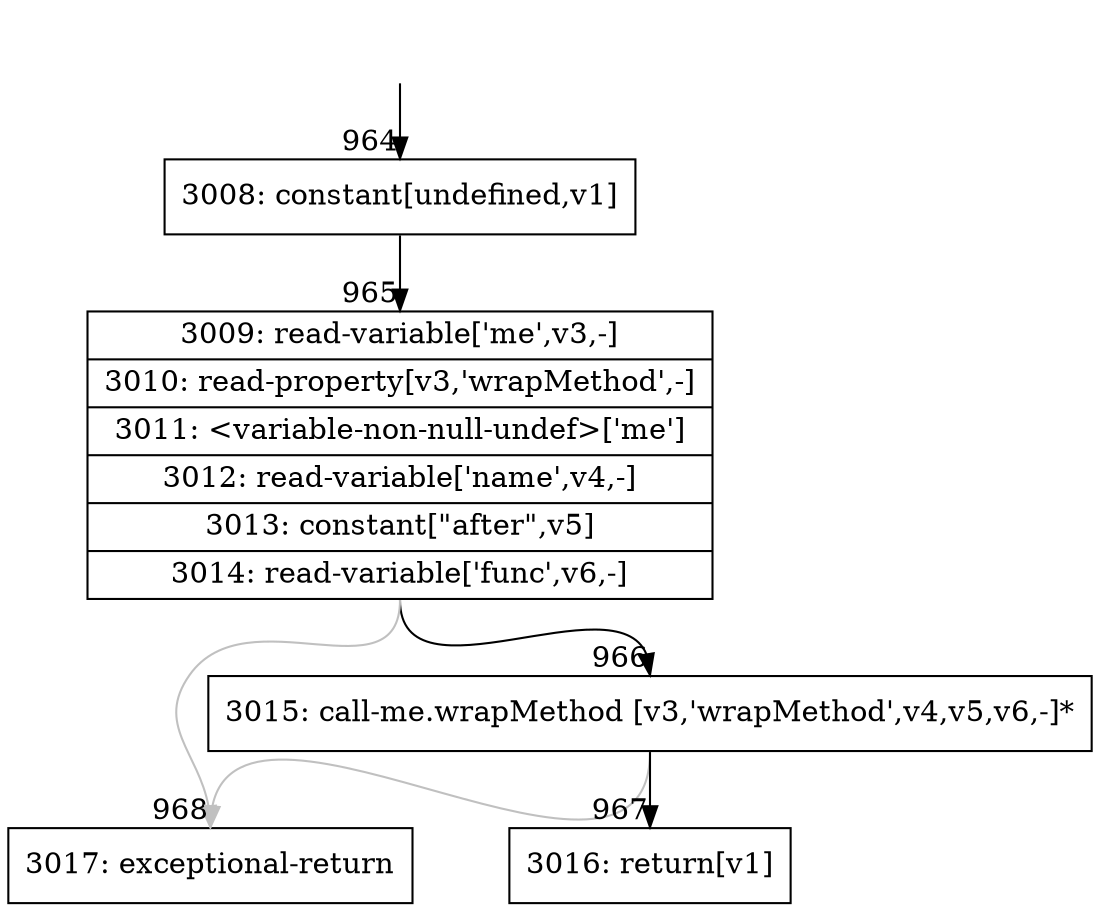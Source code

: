 digraph {
rankdir="TD"
BB_entry113[shape=none,label=""];
BB_entry113 -> BB964 [tailport=s, headport=n, headlabel="    964"]
BB964 [shape=record label="{3008: constant[undefined,v1]}" ] 
BB964 -> BB965 [tailport=s, headport=n, headlabel="      965"]
BB965 [shape=record label="{3009: read-variable['me',v3,-]|3010: read-property[v3,'wrapMethod',-]|3011: \<variable-non-null-undef\>['me']|3012: read-variable['name',v4,-]|3013: constant[\"after\",v5]|3014: read-variable['func',v6,-]}" ] 
BB965 -> BB966 [tailport=s, headport=n, headlabel="      966"]
BB965 -> BB968 [tailport=s, headport=n, color=gray, headlabel="      968"]
BB966 [shape=record label="{3015: call-me.wrapMethod [v3,'wrapMethod',v4,v5,v6,-]*}" ] 
BB966 -> BB967 [tailport=s, headport=n, headlabel="      967"]
BB966 -> BB968 [tailport=s, headport=n, color=gray]
BB967 [shape=record label="{3016: return[v1]}" ] 
BB968 [shape=record label="{3017: exceptional-return}" ] 
//#$~ 1111
}
